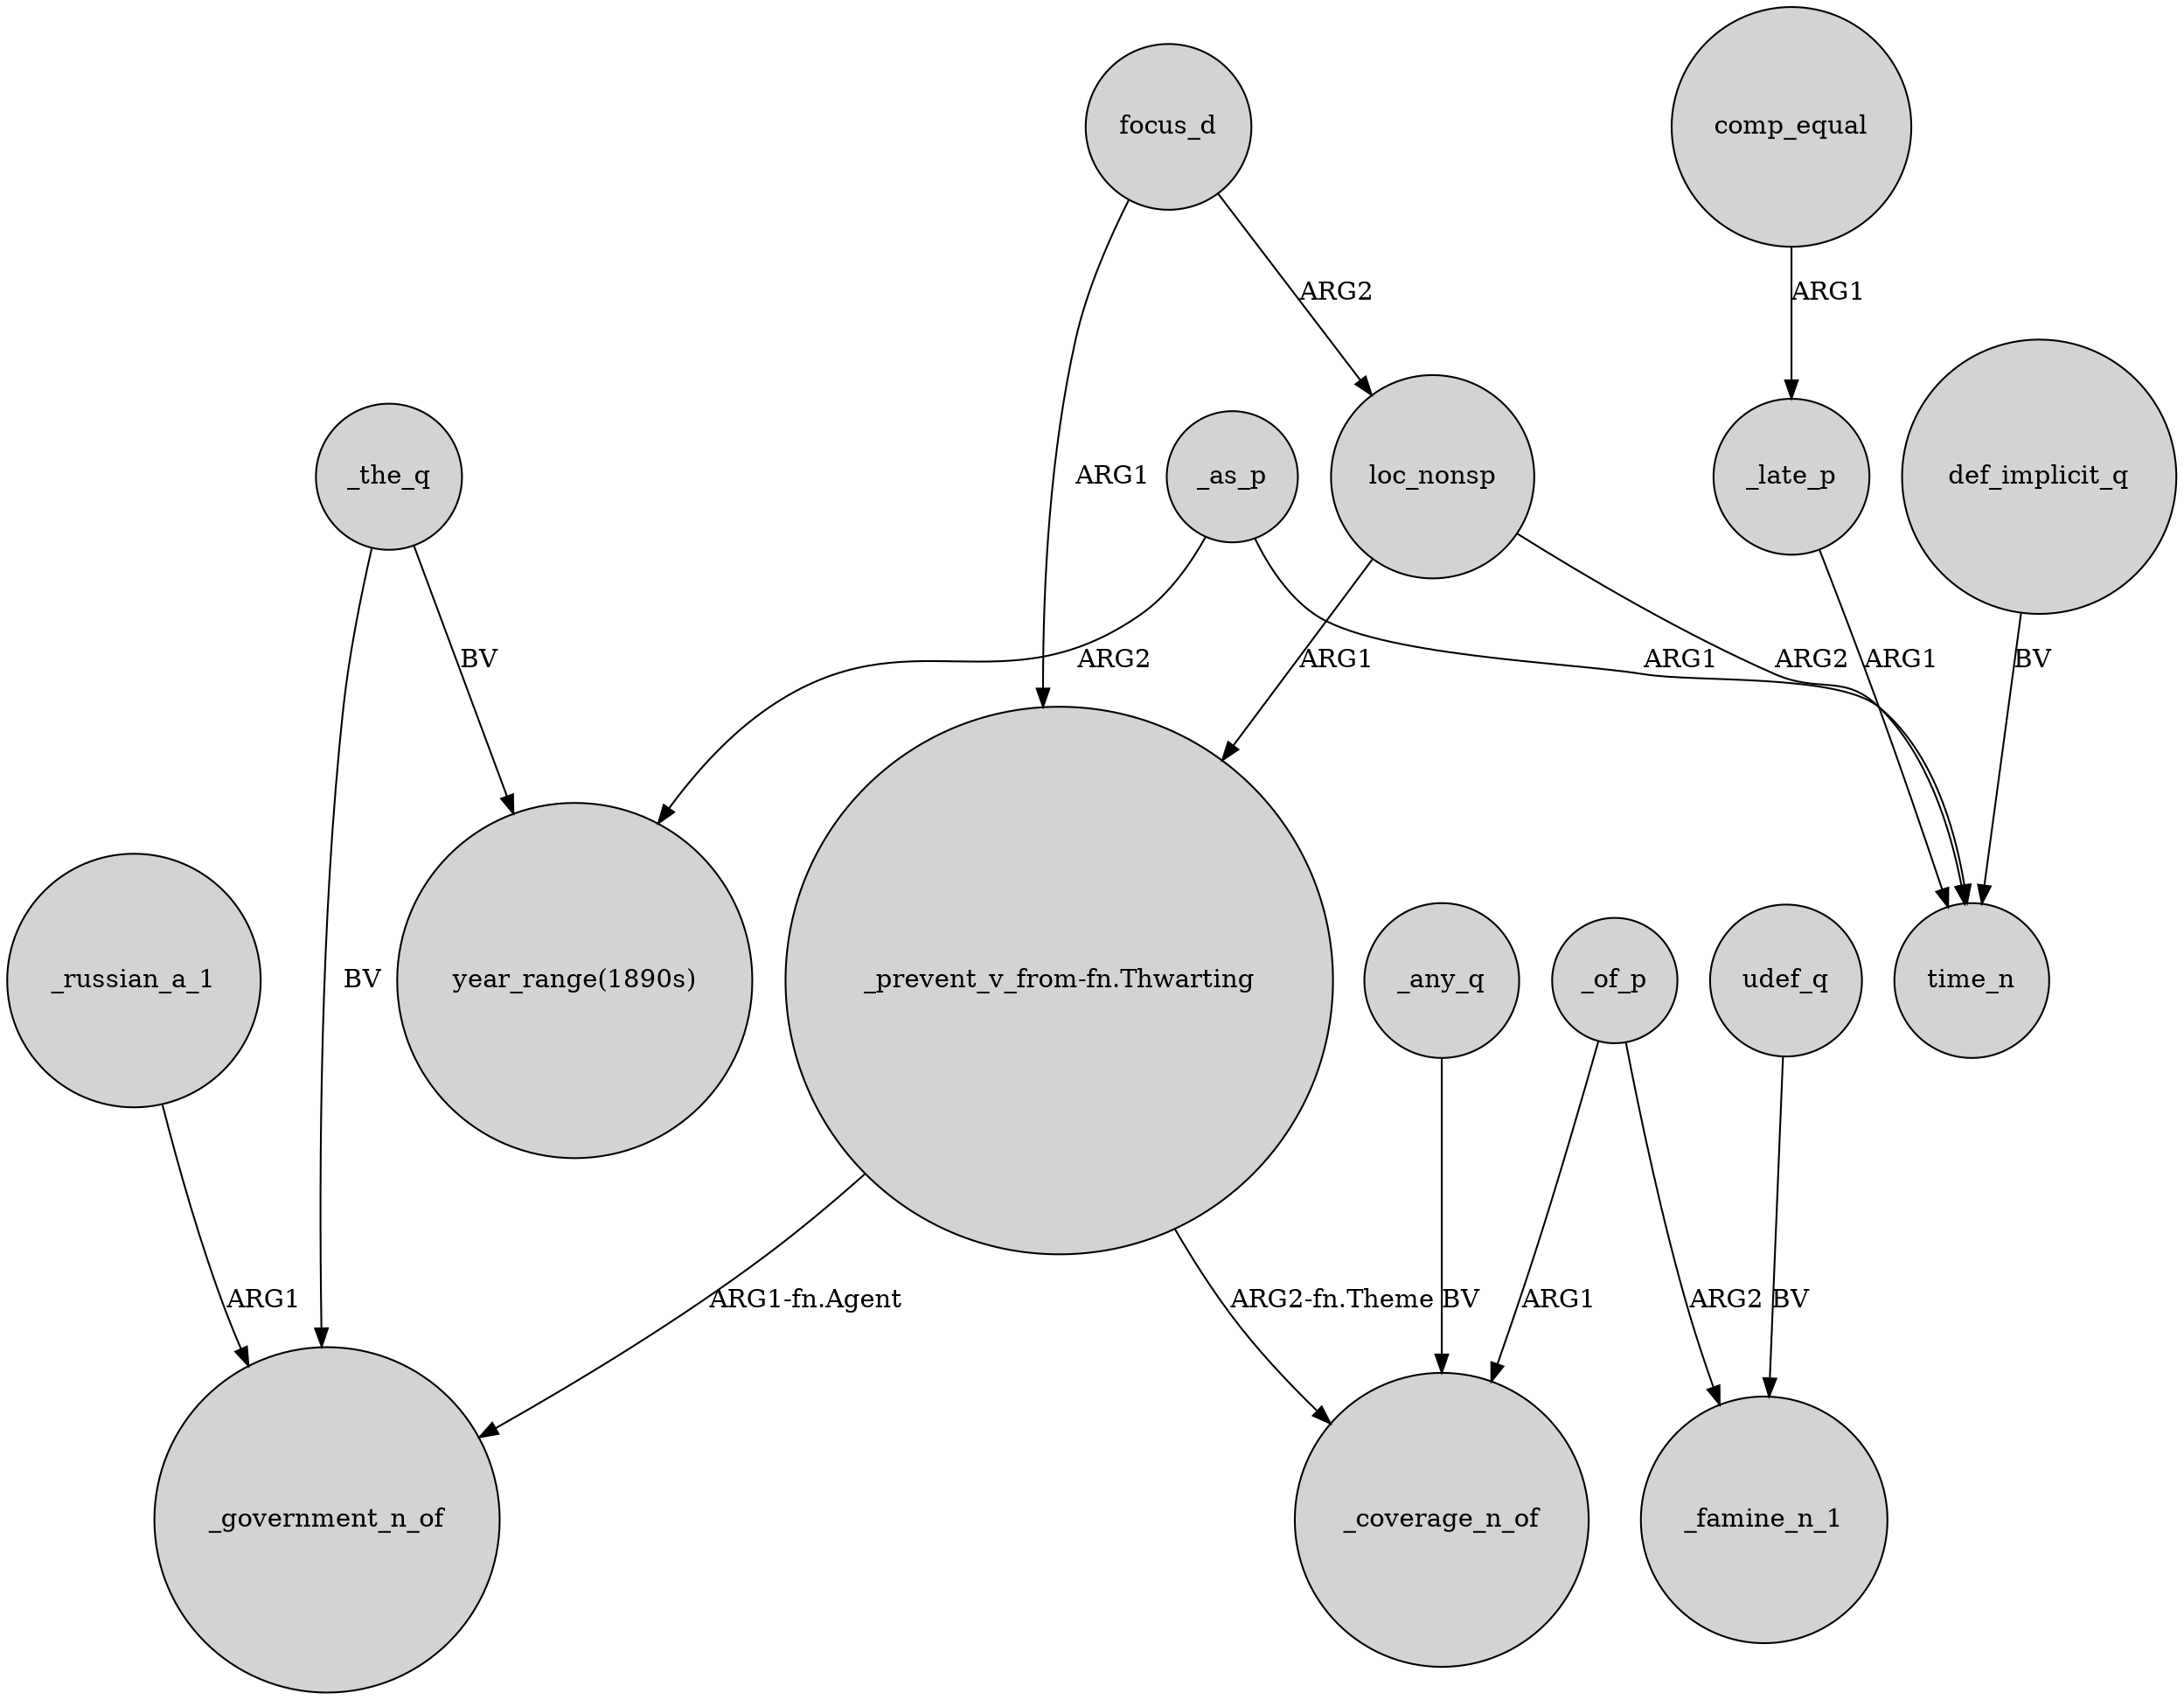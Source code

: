 digraph {
	node [shape=circle style=filled]
	_the_q -> _government_n_of [label=BV]
	_late_p -> time_n [label=ARG1]
	comp_equal -> _late_p [label=ARG1]
	focus_d -> loc_nonsp [label=ARG2]
	focus_d -> "_prevent_v_from-fn.Thwarting" [label=ARG1]
	_as_p -> time_n [label=ARG1]
	_as_p -> "year_range(1890s)" [label=ARG2]
	udef_q -> _famine_n_1 [label=BV]
	"_prevent_v_from-fn.Thwarting" -> _government_n_of [label="ARG1-fn.Agent"]
	_of_p -> _famine_n_1 [label=ARG2]
	_any_q -> _coverage_n_of [label=BV]
	_the_q -> "year_range(1890s)" [label=BV]
	_of_p -> _coverage_n_of [label=ARG1]
	loc_nonsp -> time_n [label=ARG2]
	"_prevent_v_from-fn.Thwarting" -> _coverage_n_of [label="ARG2-fn.Theme"]
	_russian_a_1 -> _government_n_of [label=ARG1]
	def_implicit_q -> time_n [label=BV]
	loc_nonsp -> "_prevent_v_from-fn.Thwarting" [label=ARG1]
}
